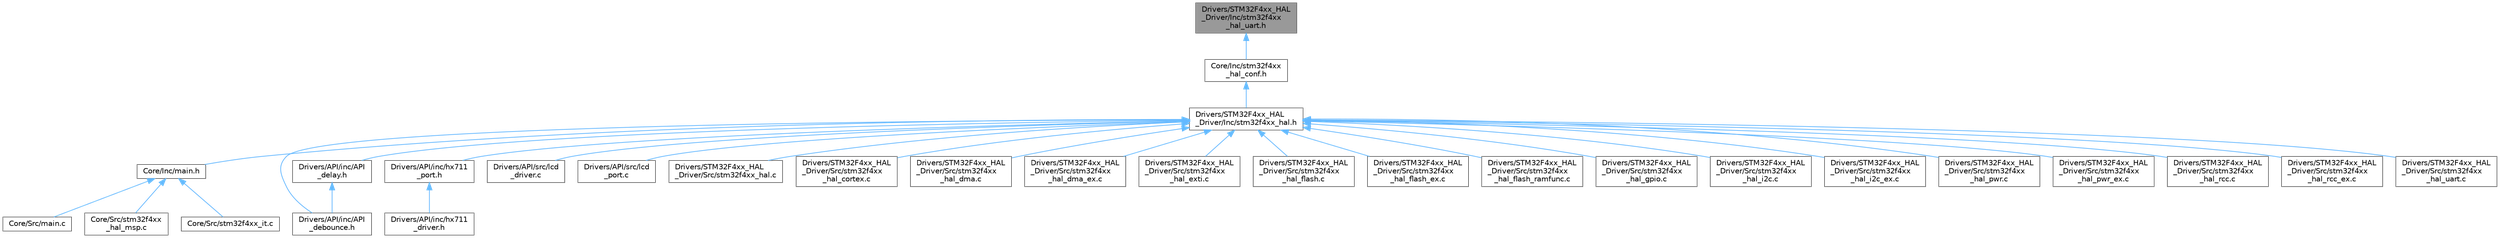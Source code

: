digraph "Drivers/STM32F4xx_HAL_Driver/Inc/stm32f4xx_hal_uart.h"
{
 // LATEX_PDF_SIZE
  bgcolor="transparent";
  edge [fontname=Helvetica,fontsize=10,labelfontname=Helvetica,labelfontsize=10];
  node [fontname=Helvetica,fontsize=10,shape=box,height=0.2,width=0.4];
  Node1 [id="Node000001",label="Drivers/STM32F4xx_HAL\l_Driver/Inc/stm32f4xx\l_hal_uart.h",height=0.2,width=0.4,color="gray40", fillcolor="grey60", style="filled", fontcolor="black",tooltip="Header file of UART HAL module."];
  Node1 -> Node2 [id="edge30_Node000001_Node000002",dir="back",color="steelblue1",style="solid",tooltip=" "];
  Node2 [id="Node000002",label="Core/Inc/stm32f4xx\l_hal_conf.h",height=0.2,width=0.4,color="grey40", fillcolor="white", style="filled",URL="$stm32f4xx__hal__conf_8h_source.html",tooltip=" "];
  Node2 -> Node3 [id="edge31_Node000002_Node000003",dir="back",color="steelblue1",style="solid",tooltip=" "];
  Node3 [id="Node000003",label="Drivers/STM32F4xx_HAL\l_Driver/Inc/stm32f4xx_hal.h",height=0.2,width=0.4,color="grey40", fillcolor="white", style="filled",URL="$stm32f4xx__hal_8h.html",tooltip="This file contains all the functions prototypes for the HAL module driver."];
  Node3 -> Node4 [id="edge32_Node000003_Node000004",dir="back",color="steelblue1",style="solid",tooltip=" "];
  Node4 [id="Node000004",label="Core/Inc/main.h",height=0.2,width=0.4,color="grey40", fillcolor="white", style="filled",URL="$main_8h.html",tooltip=": Header for main.c file. This file contains the common defines of the application."];
  Node4 -> Node5 [id="edge33_Node000004_Node000005",dir="back",color="steelblue1",style="solid",tooltip=" "];
  Node5 [id="Node000005",label="Core/Src/main.c",height=0.2,width=0.4,color="grey40", fillcolor="white", style="filled",URL="$main_8c.html",tooltip=": Main program body"];
  Node4 -> Node6 [id="edge34_Node000004_Node000006",dir="back",color="steelblue1",style="solid",tooltip=" "];
  Node6 [id="Node000006",label="Core/Src/stm32f4xx\l_hal_msp.c",height=0.2,width=0.4,color="grey40", fillcolor="white", style="filled",URL="$stm32f4xx__hal__msp_8c.html",tooltip="This file provides code for the MSP Initialization and de-Initialization codes."];
  Node4 -> Node7 [id="edge35_Node000004_Node000007",dir="back",color="steelblue1",style="solid",tooltip=" "];
  Node7 [id="Node000007",label="Core/Src/stm32f4xx_it.c",height=0.2,width=0.4,color="grey40", fillcolor="white", style="filled",URL="$stm32f4xx__it_8c.html",tooltip="Interrupt Service Routines."];
  Node3 -> Node8 [id="edge36_Node000003_Node000008",dir="back",color="steelblue1",style="solid",tooltip=" "];
  Node8 [id="Node000008",label="Drivers/API/inc/API\l_debounce.h",height=0.2,width=0.4,color="grey40", fillcolor="white", style="filled",URL="$API__debounce_8h_source.html",tooltip=" "];
  Node3 -> Node9 [id="edge37_Node000003_Node000009",dir="back",color="steelblue1",style="solid",tooltip=" "];
  Node9 [id="Node000009",label="Drivers/API/inc/API\l_delay.h",height=0.2,width=0.4,color="grey40", fillcolor="white", style="filled",URL="$API__delay_8h.html",tooltip="Módulo para manejo de retardos no bloqueantes."];
  Node9 -> Node8 [id="edge38_Node000009_Node000008",dir="back",color="steelblue1",style="solid",tooltip=" "];
  Node3 -> Node10 [id="edge39_Node000003_Node000010",dir="back",color="steelblue1",style="solid",tooltip=" "];
  Node10 [id="Node000010",label="Drivers/API/inc/hx711\l_port.h",height=0.2,width=0.4,color="grey40", fillcolor="white", style="filled",URL="$hx711__port_8h_source.html",tooltip=" "];
  Node10 -> Node11 [id="edge40_Node000010_Node000011",dir="back",color="steelblue1",style="solid",tooltip=" "];
  Node11 [id="Node000011",label="Drivers/API/inc/hx711\l_driver.h",height=0.2,width=0.4,color="grey40", fillcolor="white", style="filled",URL="$hx711__driver_8h_source.html",tooltip=" "];
  Node3 -> Node12 [id="edge41_Node000003_Node000012",dir="back",color="steelblue1",style="solid",tooltip=" "];
  Node12 [id="Node000012",label="Drivers/API/src/lcd\l_driver.c",height=0.2,width=0.4,color="grey40", fillcolor="white", style="filled",URL="$lcd__driver_8c.html",tooltip="Implementación del controlador de alto nivel para un LCD tipo HD44780 vía I2C."];
  Node3 -> Node13 [id="edge42_Node000003_Node000013",dir="back",color="steelblue1",style="solid",tooltip=" "];
  Node13 [id="Node000013",label="Drivers/API/src/lcd\l_port.c",height=0.2,width=0.4,color="grey40", fillcolor="white", style="filled",URL="$lcd__port_8c.html",tooltip="Implementación de funciones de bajo nivel para manejar un LCD 20x4 mediante I2C usando PCF8574."];
  Node3 -> Node14 [id="edge43_Node000003_Node000014",dir="back",color="steelblue1",style="solid",tooltip=" "];
  Node14 [id="Node000014",label="Drivers/STM32F4xx_HAL\l_Driver/Src/stm32f4xx_hal.c",height=0.2,width=0.4,color="grey40", fillcolor="white", style="filled",URL="$stm32f4xx__hal_8c.html",tooltip="HAL module driver. This is the common part of the HAL initialization."];
  Node3 -> Node15 [id="edge44_Node000003_Node000015",dir="back",color="steelblue1",style="solid",tooltip=" "];
  Node15 [id="Node000015",label="Drivers/STM32F4xx_HAL\l_Driver/Src/stm32f4xx\l_hal_cortex.c",height=0.2,width=0.4,color="grey40", fillcolor="white", style="filled",URL="$stm32f4xx__hal__cortex_8c.html",tooltip="CORTEX HAL module driver. This file provides firmware functions to manage the following functionaliti..."];
  Node3 -> Node16 [id="edge45_Node000003_Node000016",dir="back",color="steelblue1",style="solid",tooltip=" "];
  Node16 [id="Node000016",label="Drivers/STM32F4xx_HAL\l_Driver/Src/stm32f4xx\l_hal_dma.c",height=0.2,width=0.4,color="grey40", fillcolor="white", style="filled",URL="$stm32f4xx__hal__dma_8c.html",tooltip="DMA HAL module driver."];
  Node3 -> Node17 [id="edge46_Node000003_Node000017",dir="back",color="steelblue1",style="solid",tooltip=" "];
  Node17 [id="Node000017",label="Drivers/STM32F4xx_HAL\l_Driver/Src/stm32f4xx\l_hal_dma_ex.c",height=0.2,width=0.4,color="grey40", fillcolor="white", style="filled",URL="$stm32f4xx__hal__dma__ex_8c.html",tooltip="DMA Extension HAL module driver This file provides firmware functions to manage the following functio..."];
  Node3 -> Node18 [id="edge47_Node000003_Node000018",dir="back",color="steelblue1",style="solid",tooltip=" "];
  Node18 [id="Node000018",label="Drivers/STM32F4xx_HAL\l_Driver/Src/stm32f4xx\l_hal_exti.c",height=0.2,width=0.4,color="grey40", fillcolor="white", style="filled",URL="$stm32f4xx__hal__exti_8c.html",tooltip="EXTI HAL module driver. This file provides firmware functions to manage the following functionalities..."];
  Node3 -> Node19 [id="edge48_Node000003_Node000019",dir="back",color="steelblue1",style="solid",tooltip=" "];
  Node19 [id="Node000019",label="Drivers/STM32F4xx_HAL\l_Driver/Src/stm32f4xx\l_hal_flash.c",height=0.2,width=0.4,color="grey40", fillcolor="white", style="filled",URL="$stm32f4xx__hal__flash_8c.html",tooltip="FLASH HAL module driver. This file provides firmware functions to manage the following functionalitie..."];
  Node3 -> Node20 [id="edge49_Node000003_Node000020",dir="back",color="steelblue1",style="solid",tooltip=" "];
  Node20 [id="Node000020",label="Drivers/STM32F4xx_HAL\l_Driver/Src/stm32f4xx\l_hal_flash_ex.c",height=0.2,width=0.4,color="grey40", fillcolor="white", style="filled",URL="$stm32f4xx__hal__flash__ex_8c.html",tooltip="Extended FLASH HAL module driver. This file provides firmware functions to manage the following funct..."];
  Node3 -> Node21 [id="edge50_Node000003_Node000021",dir="back",color="steelblue1",style="solid",tooltip=" "];
  Node21 [id="Node000021",label="Drivers/STM32F4xx_HAL\l_Driver/Src/stm32f4xx\l_hal_flash_ramfunc.c",height=0.2,width=0.4,color="grey40", fillcolor="white", style="filled",URL="$stm32f4xx__hal__flash__ramfunc_8c.html",tooltip="FLASH RAMFUNC module driver. This file provides a FLASH firmware functions which should be executed f..."];
  Node3 -> Node22 [id="edge51_Node000003_Node000022",dir="back",color="steelblue1",style="solid",tooltip=" "];
  Node22 [id="Node000022",label="Drivers/STM32F4xx_HAL\l_Driver/Src/stm32f4xx\l_hal_gpio.c",height=0.2,width=0.4,color="grey40", fillcolor="white", style="filled",URL="$stm32f4xx__hal__gpio_8c.html",tooltip="GPIO HAL module driver. This file provides firmware functions to manage the following functionalities..."];
  Node3 -> Node23 [id="edge52_Node000003_Node000023",dir="back",color="steelblue1",style="solid",tooltip=" "];
  Node23 [id="Node000023",label="Drivers/STM32F4xx_HAL\l_Driver/Src/stm32f4xx\l_hal_i2c.c",height=0.2,width=0.4,color="grey40", fillcolor="white", style="filled",URL="$stm32f4xx__hal__i2c_8c.html",tooltip="I2C HAL module driver. This file provides firmware functions to manage the following functionalities ..."];
  Node3 -> Node24 [id="edge53_Node000003_Node000024",dir="back",color="steelblue1",style="solid",tooltip=" "];
  Node24 [id="Node000024",label="Drivers/STM32F4xx_HAL\l_Driver/Src/stm32f4xx\l_hal_i2c_ex.c",height=0.2,width=0.4,color="grey40", fillcolor="white", style="filled",URL="$stm32f4xx__hal__i2c__ex_8c.html",tooltip="I2C Extension HAL module driver. This file provides firmware functions to manage the following functi..."];
  Node3 -> Node25 [id="edge54_Node000003_Node000025",dir="back",color="steelblue1",style="solid",tooltip=" "];
  Node25 [id="Node000025",label="Drivers/STM32F4xx_HAL\l_Driver/Src/stm32f4xx\l_hal_pwr.c",height=0.2,width=0.4,color="grey40", fillcolor="white", style="filled",URL="$stm32f4xx__hal__pwr_8c.html",tooltip="PWR HAL module driver. This file provides firmware functions to manage the following functionalities ..."];
  Node3 -> Node26 [id="edge55_Node000003_Node000026",dir="back",color="steelblue1",style="solid",tooltip=" "];
  Node26 [id="Node000026",label="Drivers/STM32F4xx_HAL\l_Driver/Src/stm32f4xx\l_hal_pwr_ex.c",height=0.2,width=0.4,color="grey40", fillcolor="white", style="filled",URL="$stm32f4xx__hal__pwr__ex_8c.html",tooltip="Extended PWR HAL module driver. This file provides firmware functions to manage the following functio..."];
  Node3 -> Node27 [id="edge56_Node000003_Node000027",dir="back",color="steelblue1",style="solid",tooltip=" "];
  Node27 [id="Node000027",label="Drivers/STM32F4xx_HAL\l_Driver/Src/stm32f4xx\l_hal_rcc.c",height=0.2,width=0.4,color="grey40", fillcolor="white", style="filled",URL="$stm32f4xx__hal__rcc_8c.html",tooltip="RCC HAL module driver. This file provides firmware functions to manage the following functionalities ..."];
  Node3 -> Node28 [id="edge57_Node000003_Node000028",dir="back",color="steelblue1",style="solid",tooltip=" "];
  Node28 [id="Node000028",label="Drivers/STM32F4xx_HAL\l_Driver/Src/stm32f4xx\l_hal_rcc_ex.c",height=0.2,width=0.4,color="grey40", fillcolor="white", style="filled",URL="$stm32f4xx__hal__rcc__ex_8c.html",tooltip="Extension RCC HAL module driver. This file provides firmware functions to manage the following functi..."];
  Node3 -> Node29 [id="edge58_Node000003_Node000029",dir="back",color="steelblue1",style="solid",tooltip=" "];
  Node29 [id="Node000029",label="Drivers/STM32F4xx_HAL\l_Driver/Src/stm32f4xx\l_hal_uart.c",height=0.2,width=0.4,color="grey40", fillcolor="white", style="filled",URL="$stm32f4xx__hal__uart_8c.html",tooltip="UART HAL module driver. This file provides firmware functions to manage the following functionalities..."];
}
